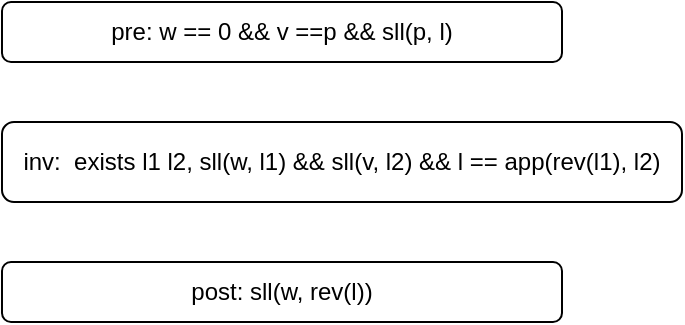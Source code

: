 <mxfile version="28.0.6">
  <diagram name="Page-1" id="q18oyj5nkHdAvPVPkrR_">
    <mxGraphModel dx="742" dy="450" grid="1" gridSize="10" guides="1" tooltips="1" connect="1" arrows="1" fold="1" page="1" pageScale="1" pageWidth="827" pageHeight="1169" math="0" shadow="0">
      <root>
        <mxCell id="0" />
        <mxCell id="1" parent="0" />
        <mxCell id="IY5RS1loPKQpmdRNmgUw-1" value="pre: w == 0 &amp;amp;&amp;amp; v ==p &amp;amp;&amp;amp; sll(p, l)" style="rounded=1;whiteSpace=wrap;html=1;" parent="1" vertex="1">
          <mxGeometry x="190" y="160" width="280" height="30" as="geometry" />
        </mxCell>
        <mxCell id="IY5RS1loPKQpmdRNmgUw-2" value="inv:&amp;nbsp; exists l1 l2, sll(w, l1) &amp;amp;&amp;amp; sll(v, l2) &amp;amp;&amp;amp;&amp;nbsp;l == app(rev(l1), l2)" style="rounded=1;whiteSpace=wrap;html=1;" parent="1" vertex="1">
          <mxGeometry x="190" y="220" width="340" height="40" as="geometry" />
        </mxCell>
        <mxCell id="5ztmRmx8na6e_iPSnERG-1" value="post: sll(w, rev(l))" style="rounded=1;whiteSpace=wrap;html=1;" vertex="1" parent="1">
          <mxGeometry x="190" y="290" width="280" height="30" as="geometry" />
        </mxCell>
      </root>
    </mxGraphModel>
  </diagram>
</mxfile>
